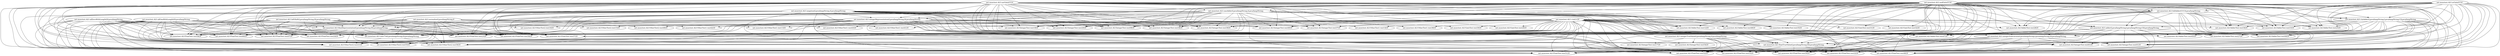 digraph ALU_method {
    "net.mooctest.ALU.normalize(Ljava/lang/String;)I" -> "net.mooctest.ALU.floatRepresentation(Ljava/lang/String;II)Ljava/lang/String;";
    "net.mooctest.ALU.normalize(Ljava/lang/String;)I" -> "net.mooctest.ALUOtherTest1.test13()V";
    "net.mooctest.ALU.normalize(Ljava/lang/String;)I" -> "net.mooctest.ALUOtherTest1.test43()V";
    "net.mooctest.ALU.normalize(Ljava/lang/String;)I" -> "net.mooctest.ALUOtherTest1.test41()V";
    "net.mooctest.ALU.normalize(Ljava/lang/String;)I" -> "net.mooctest.ALUOtherTest1.test42()V";
    "net.mooctest.ALU.normalize(Ljava/lang/String;)I" -> "net.mooctest.ALUFloatTest.test23()V";
    "net.mooctest.ALU.normalize(Ljava/lang/String;)I" -> "net.mooctest.ALU.ieee754(Ljava/lang/String;I)Ljava/lang/String;";
    "net.mooctest.ALU.normalize(Ljava/lang/String;)I" -> "net.mooctest.ALUOtherTest2.test21()V";
    "net.mooctest.ALU.normalize(Ljava/lang/String;)I" -> "net.mooctest.ALUOtherTest2.test56()V";
    "net.mooctest.ALU.normalize(Ljava/lang/String;)I" -> "net.mooctest.ALUOtherTest2.test55()V";
    "net.mooctest.ALU.normalize(Ljava/lang/String;)I" -> "net.mooctest.ALUFloatTest.test59()V";
    "net.mooctest.ALU.normalize(Ljava/lang/String;)I" -> "net.mooctest.ALUFloatTest.test58()V";
    "net.mooctest.ALU.normalize(Ljava/lang/String;)I" -> "net.mooctest.ALUFloatTest.test60()V";
    "net.mooctest.ALU.normalize(Ljava/lang/String;)I" -> "net.mooctest.ALUFloatTest.test07()V";
    "net.mooctest.ALU.normalize(Ljava/lang/String;)I" -> "net.mooctest.ALUFloatTest.test57()V";
    "net.mooctest.ALU.normalize(Ljava/lang/String;)I" -> "net.mooctest.ALUFloatTest.test24()V";
    "net.mooctest.ALU.adder(Ljava/lang/String;Ljava/lang/String;CI)Ljava/lang/String;" -> "net.mooctest.ALU.floatTrueValue(Ljava/lang/String;II)Ljava/lang/String;";
    "net.mooctest.ALU.adder(Ljava/lang/String;Ljava/lang/String;CI)Ljava/lang/String;" -> "net.mooctest.ALU.integerSubtraction(Ljava/lang/String;Ljava/lang/String;I)Ljava/lang/String;";
    "net.mooctest.ALU.adder(Ljava/lang/String;Ljava/lang/String;CI)Ljava/lang/String;" -> "net.mooctest.ALUAdderTest.test47()V";
    "net.mooctest.ALU.adder(Ljava/lang/String;Ljava/lang/String;CI)Ljava/lang/String;" -> "net.mooctest.ALUAdderTest.test45()V";
    "net.mooctest.ALU.adder(Ljava/lang/String;Ljava/lang/String;CI)Ljava/lang/String;" -> "net.mooctest.ALUAdderTest.test27()V";
    "net.mooctest.ALU.adder(Ljava/lang/String;Ljava/lang/String;CI)Ljava/lang/String;" -> "net.mooctest.ALUAdderTest.test44()V";
    "net.mooctest.ALU.adder(Ljava/lang/String;Ljava/lang/String;CI)Ljava/lang/String;" -> "net.mooctest.ALUFloatTest.test51()V";
    "net.mooctest.ALU.adder(Ljava/lang/String;Ljava/lang/String;CI)Ljava/lang/String;" -> "net.mooctest.ALUFloatTest.test52()V";
    "net.mooctest.ALU.adder(Ljava/lang/String;Ljava/lang/String;CI)Ljava/lang/String;" -> "net.mooctest.ALUFloatTest.test50()V";
    "net.mooctest.ALU.adder(Ljava/lang/String;Ljava/lang/String;CI)Ljava/lang/String;" -> "net.mooctest.ALUFloatTest.test53()V";
    "net.mooctest.ALU.adder(Ljava/lang/String;Ljava/lang/String;CI)Ljava/lang/String;" -> "net.mooctest.ALUFloatTest.test22()V";
    "net.mooctest.ALU.adder(Ljava/lang/String;Ljava/lang/String;CI)Ljava/lang/String;" -> "net.mooctest.ALUFloatTest.test46()V";
    "net.mooctest.ALU.adder(Ljava/lang/String;Ljava/lang/String;CI)Ljava/lang/String;" -> "net.mooctest.ALUIntegerTest.test61()V";
    "net.mooctest.ALU.adder(Ljava/lang/String;Ljava/lang/String;CI)Ljava/lang/String;" -> "net.mooctest.ALUIntegerTest.test01()V";
    "net.mooctest.ALU.fullAdder(CCC)Ljava/lang/String;" -> "net.mooctest.ALU.claAdder(Ljava/lang/String;Ljava/lang/String;C)Ljava/lang/String;";
    "net.mooctest.ALU.fullAdder(CCC)Ljava/lang/String;" -> "net.mooctest.ALUAdderTest.test28()V";
    "net.mooctest.ALU.fullAdder(CCC)Ljava/lang/String;" -> "net.mooctest.ALUAdderTest.test33()V";
    "net.mooctest.ALU.fullAdder(CCC)Ljava/lang/String;" -> "net.mooctest.ALUAdderTest.test25()V";
    "net.mooctest.ALU.fullAdder(CCC)Ljava/lang/String;" -> "net.mooctest.ALU.adder(Ljava/lang/String;Ljava/lang/String;CI)Ljava/lang/String;";
    "net.mooctest.ALU.fullAdder(CCC)Ljava/lang/String;" -> "net.mooctest.ALU.floatTrueValue(Ljava/lang/String;II)Ljava/lang/String;";
    "net.mooctest.ALU.fullAdder(CCC)Ljava/lang/String;" -> "net.mooctest.ALUFloatTest.test51()V";
    "net.mooctest.ALU.fullAdder(CCC)Ljava/lang/String;" -> "net.mooctest.ALUFloatTest.test52()V";
    "net.mooctest.ALU.fullAdder(CCC)Ljava/lang/String;" -> "net.mooctest.ALUFloatTest.test50()V";
    "net.mooctest.ALU.fullAdder(CCC)Ljava/lang/String;" -> "net.mooctest.ALUFloatTest.test53()V";
    "net.mooctest.ALU.fullAdder(CCC)Ljava/lang/String;" -> "net.mooctest.ALUFloatTest.test22()V";
    "net.mooctest.ALU.fullAdder(CCC)Ljava/lang/String;" -> "net.mooctest.ALUFloatTest.test46()V";
    "net.mooctest.ALU.fullAdder(CCC)Ljava/lang/String;" -> "net.mooctest.ALU.integerSubtraction(Ljava/lang/String;Ljava/lang/String;I)Ljava/lang/String;";
    "net.mooctest.ALU.fullAdder(CCC)Ljava/lang/String;" -> "net.mooctest.ALUIntegerTest.test61()V";
    "net.mooctest.ALU.fullAdder(CCC)Ljava/lang/String;" -> "net.mooctest.ALUIntegerTest.test01()V";
    "net.mooctest.ALU.fullAdder(CCC)Ljava/lang/String;" -> "net.mooctest.ALUAdderTest.test47()V";
    "net.mooctest.ALU.fullAdder(CCC)Ljava/lang/String;" -> "net.mooctest.ALUAdderTest.test45()V";
    "net.mooctest.ALU.fullAdder(CCC)Ljava/lang/String;" -> "net.mooctest.ALUAdderTest.test27()V";
    "net.mooctest.ALU.fullAdder(CCC)Ljava/lang/String;" -> "net.mooctest.ALUAdderTest.test44()V";
    "net.mooctest.ALU.fullAdder(CCC)Ljava/lang/String;" -> "net.mooctest.ALUAdderTest.test34()V";
    "net.mooctest.ALU.<init>()V" -> "net.mooctest.ALUOtherTest2.test21()V";
    "net.mooctest.ALU.<init>()V" -> "net.mooctest.ALUFloatTest.test23()V";
    "net.mooctest.ALU.<init>()V" -> "net.mooctest.ALUAdderTest.test33()V";
    "net.mooctest.ALU.<init>()V" -> "net.mooctest.ALUFloatTest.test51()V";
    "net.mooctest.ALU.<init>()V" -> "net.mooctest.ALUFloatTest.test52()V";
    "net.mooctest.ALU.<init>()V" -> "net.mooctest.ALUIntegerTest.test20()V";
    "net.mooctest.ALU.<init>()V" -> "net.mooctest.ALUGateTest.test30()V";
    "net.mooctest.ALU.<init>()V" -> "net.mooctest.ALUAdderTest.test25()V";
    "net.mooctest.ALU.<init>()V" -> "net.mooctest.ALUIntegerTest.test08()V";
    "net.mooctest.ALU.<init>()V" -> "net.mooctest.ALUIntegerTest.test38()V";
    "net.mooctest.ALU.<init>()V" -> "net.mooctest.ALUIntegerTest.test17()V";
    "net.mooctest.ALU.<init>()V" -> "net.mooctest.ALUIntegerTest.test61()V";
    "net.mooctest.ALU.<init>()V" -> "net.mooctest.ALUIntegerTest.test54()V";
    "net.mooctest.ALU.<init>()V" -> "net.mooctest.ALUOtherTest2.test56()V";
    "net.mooctest.ALU.<init>()V" -> "net.mooctest.ALUFloatTest.test59()V";
    "net.mooctest.ALU.<init>()V" -> "net.mooctest.ALUFloatTest.test50()V";
    "net.mooctest.ALU.<init>()V" -> "net.mooctest.ALUGateTest.test29()V";
    "net.mooctest.ALU.<init>()V" -> "net.mooctest.ALUAdderTest.test47()V";
    "net.mooctest.ALU.<init>()V" -> "net.mooctest.ALUFloatTest.test58()V";
    "net.mooctest.ALU.<init>()V" -> "net.mooctest.ALUAdderTest.test48()V";
    "net.mooctest.ALU.<init>()V" -> "net.mooctest.ALUIntegerTest.test39()V";
    "net.mooctest.ALU.<init>()V" -> "net.mooctest.ALUIntegerTest.test01()V";
    "net.mooctest.ALU.<init>()V" -> "net.mooctest.ALUIntegerTest.test40()V";
    "net.mooctest.ALU.<init>()V" -> "net.mooctest.ALUIntegerTest.test37()V";
    "net.mooctest.ALU.<init>()V" -> "net.mooctest.ALUOtherTest2.test49()V";
    "net.mooctest.ALU.<init>()V" -> "net.mooctest.ALUFloatTest.test60()V";
    "net.mooctest.ALU.<init>()V" -> "net.mooctest.ALUAdderTest.test35()V";
    "net.mooctest.ALU.<init>()V" -> "net.mooctest.ALUAdderTest.test28()V";
    "net.mooctest.ALU.<init>()V" -> "net.mooctest.ALUOtherTest2.test55()V";
    "net.mooctest.ALU.<init>()V" -> "net.mooctest.ALUFloatTest.test53()V";
    "net.mooctest.ALU.<init>()V" -> "net.mooctest.ALUAdderTest.test45()V";
    "net.mooctest.ALU.<init>()V" -> "net.mooctest.ALUFloatTest.test07()V";
    "net.mooctest.ALU.<init>()V" -> "net.mooctest.ALUOtherTest1.test14()V";
    "net.mooctest.ALU.<init>()V" -> "net.mooctest.ALUFloatTest.test57()V";
    "net.mooctest.ALU.<init>()V" -> "net.mooctest.ALUOtherTest1.test13()V";
    "net.mooctest.ALU.<init>()V" -> "net.mooctest.ALUFloatTest.test22()V";
    "net.mooctest.ALU.<init>()V" -> "net.mooctest.ALUAdderTest.test34()V";
    "net.mooctest.ALU.<init>()V" -> "net.mooctest.ALUAdderTest.test27()V";
    "net.mooctest.ALU.<init>()V" -> "net.mooctest.ALUOtherTest1.test36()V";
    "net.mooctest.ALU.<init>()V" -> "net.mooctest.ALUGateTest.test31()V";
    "net.mooctest.ALU.<init>()V" -> "net.mooctest.ALUOtherTest1.test43()V";
    "net.mooctest.ALU.<init>()V" -> "net.mooctest.ALUAdderTest.test12()V";
    "net.mooctest.ALU.<init>()V" -> "net.mooctest.ALUIntegerTest.test19()V";
    "net.mooctest.ALU.<init>()V" -> "net.mooctest.ALUFloatTest.test46()V";
    "net.mooctest.ALU.<init>()V" -> "net.mooctest.ALUOtherTest2.test16()V";
    "net.mooctest.ALU.<init>()V" -> "net.mooctest.ALUOtherTest2.test15()V";
    "net.mooctest.ALU.<init>()V" -> "net.mooctest.ALUAdderTest.test44()V";
    "net.mooctest.ALU.<init>()V" -> "net.mooctest.ALUOtherTest1.test41()V";
    "net.mooctest.ALU.<init>()V" -> "net.mooctest.ALUOtherTest1.test42()V";
    "net.mooctest.ALU.<init>()V" -> "net.mooctest.ALUFloatTest.test24()V";
    "net.mooctest.ALU.<init>()V" -> "net.mooctest.ALUGateTest.test32()V";
    "net.mooctest.ALU.floatTrueValue(Ljava/lang/String;II)Ljava/lang/String;" -> "net.mooctest.ALUFloatTest.test51()V";
    "net.mooctest.ALU.floatTrueValue(Ljava/lang/String;II)Ljava/lang/String;" -> "net.mooctest.ALUFloatTest.test52()V";
    "net.mooctest.ALU.floatTrueValue(Ljava/lang/String;II)Ljava/lang/String;" -> "net.mooctest.ALUFloatTest.test50()V";
    "net.mooctest.ALU.floatTrueValue(Ljava/lang/String;II)Ljava/lang/String;" -> "net.mooctest.ALUFloatTest.test53()V";
    "net.mooctest.ALU.floatTrueValue(Ljava/lang/String;II)Ljava/lang/String;" -> "net.mooctest.ALUFloatTest.test22()V";
    "net.mooctest.ALU.floatTrueValue(Ljava/lang/String;II)Ljava/lang/String;" -> "net.mooctest.ALUFloatTest.test46()V";
    "net.mooctest.ALU.ieee754(Ljava/lang/String;I)Ljava/lang/String;" -> "net.mooctest.ALUOtherTest2.test21()V";
    "net.mooctest.ALU.ieee754(Ljava/lang/String;I)Ljava/lang/String;" -> "net.mooctest.ALUOtherTest2.test56()V";
    "net.mooctest.ALU.ieee754(Ljava/lang/String;I)Ljava/lang/String;" -> "net.mooctest.ALUOtherTest2.test55()V";
    "net.mooctest.ALU.allOneWithLength(I)Ljava/lang/String;" -> "net.mooctest.ALU.floatTrueValue(Ljava/lang/String;II)Ljava/lang/String;";
    "net.mooctest.ALU.allOneWithLength(I)Ljava/lang/String;" -> "net.mooctest.ALU.floatRepresentation(Ljava/lang/String;II)Ljava/lang/String;";
    "net.mooctest.ALU.allOneWithLength(I)Ljava/lang/String;" -> "net.mooctest.ALUFloatTest.test51()V";
    "net.mooctest.ALU.allOneWithLength(I)Ljava/lang/String;" -> "net.mooctest.ALUFloatTest.test52()V";
    "net.mooctest.ALU.allOneWithLength(I)Ljava/lang/String;" -> "net.mooctest.ALUFloatTest.test50()V";
    "net.mooctest.ALU.allOneWithLength(I)Ljava/lang/String;" -> "net.mooctest.ALUFloatTest.test53()V";
    "net.mooctest.ALU.allOneWithLength(I)Ljava/lang/String;" -> "net.mooctest.ALUFloatTest.test22()V";
    "net.mooctest.ALU.allOneWithLength(I)Ljava/lang/String;" -> "net.mooctest.ALUFloatTest.test46()V";
    "net.mooctest.ALU.allOneWithLength(I)Ljava/lang/String;" -> "net.mooctest.ALUFloatTest.test23()V";
    "net.mooctest.ALU.allOneWithLength(I)Ljava/lang/String;" -> "net.mooctest.ALU.ieee754(Ljava/lang/String;I)Ljava/lang/String;";
    "net.mooctest.ALU.allOneWithLength(I)Ljava/lang/String;" -> "net.mooctest.ALUOtherTest2.test21()V";
    "net.mooctest.ALU.allOneWithLength(I)Ljava/lang/String;" -> "net.mooctest.ALUOtherTest2.test56()V";
    "net.mooctest.ALU.allOneWithLength(I)Ljava/lang/String;" -> "net.mooctest.ALUOtherTest2.test55()V";
    "net.mooctest.ALU.allOneWithLength(I)Ljava/lang/String;" -> "net.mooctest.ALUFloatTest.test59()V";
    "net.mooctest.ALU.allOneWithLength(I)Ljava/lang/String;" -> "net.mooctest.ALUFloatTest.test58()V";
    "net.mooctest.ALU.allOneWithLength(I)Ljava/lang/String;" -> "net.mooctest.ALUFloatTest.test60()V";
    "net.mooctest.ALU.allOneWithLength(I)Ljava/lang/String;" -> "net.mooctest.ALUFloatTest.test07()V";
    "net.mooctest.ALU.allOneWithLength(I)Ljava/lang/String;" -> "net.mooctest.ALUFloatTest.test57()V";
    "net.mooctest.ALU.allOneWithLength(I)Ljava/lang/String;" -> "net.mooctest.ALUFloatTest.test24()V";
    "net.mooctest.ALU.xorGate(CC)C" -> "net.mooctest.ALUGateTest.test30()V";
    "net.mooctest.ALU.xorGate(CC)C" -> "net.mooctest.ALU.oneAdder(Ljava/lang/String;)Ljava/lang/String;";
    "net.mooctest.ALU.xorGate(CC)C" -> "net.mooctest.ALUGateTest.test29()V";
    "net.mooctest.ALU.xorGate(CC)C" -> "net.mooctest.ALU.fullAdder(CCC)Ljava/lang/String;";
    "net.mooctest.ALU.xorGate(CC)C" -> "net.mooctest.ALUAdderTest.test48()V";
    "net.mooctest.ALU.xorGate(CC)C" -> "net.mooctest.ALUAdderTest.test35()V";
    "net.mooctest.ALU.xorGate(CC)C" -> "net.mooctest.ALU.integerRepresentation(Ljava/lang/String;I)Ljava/lang/String;";
    "net.mooctest.ALU.xorGate(CC)C" -> "net.mooctest.ALU.floatTrueValue(Ljava/lang/String;II)Ljava/lang/String;";
    "net.mooctest.ALU.xorGate(CC)C" -> "net.mooctest.ALUFloatTest.test51()V";
    "net.mooctest.ALU.xorGate(CC)C" -> "net.mooctest.ALUFloatTest.test52()V";
    "net.mooctest.ALU.xorGate(CC)C" -> "net.mooctest.ALUFloatTest.test50()V";
    "net.mooctest.ALU.xorGate(CC)C" -> "net.mooctest.ALUFloatTest.test53()V";
    "net.mooctest.ALU.xorGate(CC)C" -> "net.mooctest.ALUFloatTest.test22()V";
    "net.mooctest.ALU.xorGate(CC)C" -> "net.mooctest.ALUFloatTest.test46()V";
    "net.mooctest.ALU.xorGate(CC)C" -> "net.mooctest.ALUIntegerTest.test20()V";
    "net.mooctest.ALU.xorGate(CC)C" -> "net.mooctest.ALU.floatRepresentation(Ljava/lang/String;II)Ljava/lang/String;";
    "net.mooctest.ALU.xorGate(CC)C" -> "net.mooctest.ALUFloatTest.test23()V";
    "net.mooctest.ALU.xorGate(CC)C" -> "net.mooctest.ALU.ieee754(Ljava/lang/String;I)Ljava/lang/String;";
    "net.mooctest.ALU.xorGate(CC)C" -> "net.mooctest.ALUOtherTest2.test21()V";
    "net.mooctest.ALU.xorGate(CC)C" -> "net.mooctest.ALUOtherTest2.test56()V";
    "net.mooctest.ALU.xorGate(CC)C" -> "net.mooctest.ALUOtherTest2.test55()V";
    "net.mooctest.ALU.xorGate(CC)C" -> "net.mooctest.ALUFloatTest.test59()V";
    "net.mooctest.ALU.xorGate(CC)C" -> "net.mooctest.ALUFloatTest.test58()V";
    "net.mooctest.ALU.xorGate(CC)C" -> "net.mooctest.ALUFloatTest.test60()V";
    "net.mooctest.ALU.xorGate(CC)C" -> "net.mooctest.ALUFloatTest.test07()V";
    "net.mooctest.ALU.xorGate(CC)C" -> "net.mooctest.ALUFloatTest.test57()V";
    "net.mooctest.ALU.xorGate(CC)C" -> "net.mooctest.ALUFloatTest.test24()V";
    "net.mooctest.ALU.xorGate(CC)C" -> "net.mooctest.ALUIntegerTest.test08()V";
    "net.mooctest.ALU.xorGate(CC)C" -> "net.mooctest.ALUIntegerTest.test38()V";
    "net.mooctest.ALU.xorGate(CC)C" -> "net.mooctest.ALUIntegerTest.test39()V";
    "net.mooctest.ALU.xorGate(CC)C" -> "net.mooctest.ALUIntegerTest.test40()V";
    "net.mooctest.ALU.xorGate(CC)C" -> "net.mooctest.ALUIntegerTest.test37()V";
    "net.mooctest.ALU.xorGate(CC)C" -> "net.mooctest.ALUIntegerTest.test19()V";
    "net.mooctest.ALU.xorGate(CC)C" -> "net.mooctest.ALUAdderTest.test12()V";
    "net.mooctest.ALU.xorGate(CC)C" -> "net.mooctest.ALU.claAdder(Ljava/lang/String;Ljava/lang/String;C)Ljava/lang/String;";
    "net.mooctest.ALU.xorGate(CC)C" -> "net.mooctest.ALUAdderTest.test33()V";
    "net.mooctest.ALU.xorGate(CC)C" -> "net.mooctest.ALUAdderTest.test25()V";
    "net.mooctest.ALU.xorGate(CC)C" -> "net.mooctest.ALU.adder(Ljava/lang/String;Ljava/lang/String;CI)Ljava/lang/String;";
    "net.mooctest.ALU.xorGate(CC)C" -> "net.mooctest.ALU.integerSubtraction(Ljava/lang/String;Ljava/lang/String;I)Ljava/lang/String;";
    "net.mooctest.ALU.xorGate(CC)C" -> "net.mooctest.ALUIntegerTest.test61()V";
    "net.mooctest.ALU.xorGate(CC)C" -> "net.mooctest.ALUIntegerTest.test01()V";
    "net.mooctest.ALU.xorGate(CC)C" -> "net.mooctest.ALUAdderTest.test47()V";
    "net.mooctest.ALU.xorGate(CC)C" -> "net.mooctest.ALUAdderTest.test45()V";
    "net.mooctest.ALU.xorGate(CC)C" -> "net.mooctest.ALUAdderTest.test27()V";
    "net.mooctest.ALU.xorGate(CC)C" -> "net.mooctest.ALUAdderTest.test44()V";
    "net.mooctest.ALU.xorGate(CC)C" -> "net.mooctest.ALUAdderTest.test34()V";
    "net.mooctest.ALU.xorGate(CC)C" -> "net.mooctest.ALUAdderTest.test28()V";
    "net.mooctest.ALU.integerSubtraction(Ljava/lang/String;Ljava/lang/String;I)Ljava/lang/String;" -> "net.mooctest.ALU.floatTrueValue(Ljava/lang/String;II)Ljava/lang/String;";
    "net.mooctest.ALU.integerSubtraction(Ljava/lang/String;Ljava/lang/String;I)Ljava/lang/String;" -> "net.mooctest.ALUIntegerTest.test61()V";
    "net.mooctest.ALU.integerSubtraction(Ljava/lang/String;Ljava/lang/String;I)Ljava/lang/String;" -> "net.mooctest.ALUIntegerTest.test01()V";
    "net.mooctest.ALU.integerSubtraction(Ljava/lang/String;Ljava/lang/String;I)Ljava/lang/String;" -> "net.mooctest.ALUFloatTest.test51()V";
    "net.mooctest.ALU.integerSubtraction(Ljava/lang/String;Ljava/lang/String;I)Ljava/lang/String;" -> "net.mooctest.ALUFloatTest.test52()V";
    "net.mooctest.ALU.integerSubtraction(Ljava/lang/String;Ljava/lang/String;I)Ljava/lang/String;" -> "net.mooctest.ALUFloatTest.test50()V";
    "net.mooctest.ALU.integerSubtraction(Ljava/lang/String;Ljava/lang/String;I)Ljava/lang/String;" -> "net.mooctest.ALUFloatTest.test53()V";
    "net.mooctest.ALU.integerSubtraction(Ljava/lang/String;Ljava/lang/String;I)Ljava/lang/String;" -> "net.mooctest.ALUFloatTest.test22()V";
    "net.mooctest.ALU.integerSubtraction(Ljava/lang/String;Ljava/lang/String;I)Ljava/lang/String;" -> "net.mooctest.ALUFloatTest.test46()V";
    "net.mooctest.ALU.floatRepresentation(Ljava/lang/String;II)Ljava/lang/String;" -> "net.mooctest.ALUFloatTest.test23()V";
    "net.mooctest.ALU.floatRepresentation(Ljava/lang/String;II)Ljava/lang/String;" -> "net.mooctest.ALU.ieee754(Ljava/lang/String;I)Ljava/lang/String;";
    "net.mooctest.ALU.floatRepresentation(Ljava/lang/String;II)Ljava/lang/String;" -> "net.mooctest.ALUFloatTest.test59()V";
    "net.mooctest.ALU.floatRepresentation(Ljava/lang/String;II)Ljava/lang/String;" -> "net.mooctest.ALUFloatTest.test58()V";
    "net.mooctest.ALU.floatRepresentation(Ljava/lang/String;II)Ljava/lang/String;" -> "net.mooctest.ALUFloatTest.test60()V";
    "net.mooctest.ALU.floatRepresentation(Ljava/lang/String;II)Ljava/lang/String;" -> "net.mooctest.ALUFloatTest.test07()V";
    "net.mooctest.ALU.floatRepresentation(Ljava/lang/String;II)Ljava/lang/String;" -> "net.mooctest.ALUFloatTest.test57()V";
    "net.mooctest.ALU.floatRepresentation(Ljava/lang/String;II)Ljava/lang/String;" -> "net.mooctest.ALUFloatTest.test24()V";
    "net.mooctest.ALU.floatRepresentation(Ljava/lang/String;II)Ljava/lang/String;" -> "net.mooctest.ALUOtherTest2.test21()V";
    "net.mooctest.ALU.floatRepresentation(Ljava/lang/String;II)Ljava/lang/String;" -> "net.mooctest.ALUOtherTest2.test56()V";
    "net.mooctest.ALU.floatRepresentation(Ljava/lang/String;II)Ljava/lang/String;" -> "net.mooctest.ALUOtherTest2.test55()V";
    "net.mooctest.ALU.orGate(CC)C" -> "net.mooctest.ALU.claAdder(Ljava/lang/String;Ljava/lang/String;C)Ljava/lang/String;";
    "net.mooctest.ALU.orGate(CC)C" -> "net.mooctest.ALU.fullAdder(CCC)Ljava/lang/String;";
    "net.mooctest.ALU.orGate(CC)C" -> "net.mooctest.ALUAdderTest.test33()V";
    "net.mooctest.ALU.orGate(CC)C" -> "net.mooctest.ALUAdderTest.test25()V";
    "net.mooctest.ALU.orGate(CC)C" -> "net.mooctest.ALU.adder(Ljava/lang/String;Ljava/lang/String;CI)Ljava/lang/String;";
    "net.mooctest.ALU.orGate(CC)C" -> "net.mooctest.ALU.floatTrueValue(Ljava/lang/String;II)Ljava/lang/String;";
    "net.mooctest.ALU.orGate(CC)C" -> "net.mooctest.ALUFloatTest.test51()V";
    "net.mooctest.ALU.orGate(CC)C" -> "net.mooctest.ALUFloatTest.test52()V";
    "net.mooctest.ALU.orGate(CC)C" -> "net.mooctest.ALUFloatTest.test50()V";
    "net.mooctest.ALU.orGate(CC)C" -> "net.mooctest.ALUFloatTest.test53()V";
    "net.mooctest.ALU.orGate(CC)C" -> "net.mooctest.ALUFloatTest.test22()V";
    "net.mooctest.ALU.orGate(CC)C" -> "net.mooctest.ALUFloatTest.test46()V";
    "net.mooctest.ALU.orGate(CC)C" -> "net.mooctest.ALU.integerSubtraction(Ljava/lang/String;Ljava/lang/String;I)Ljava/lang/String;";
    "net.mooctest.ALU.orGate(CC)C" -> "net.mooctest.ALUIntegerTest.test61()V";
    "net.mooctest.ALU.orGate(CC)C" -> "net.mooctest.ALUIntegerTest.test01()V";
    "net.mooctest.ALU.orGate(CC)C" -> "net.mooctest.ALUAdderTest.test47()V";
    "net.mooctest.ALU.orGate(CC)C" -> "net.mooctest.ALUAdderTest.test45()V";
    "net.mooctest.ALU.orGate(CC)C" -> "net.mooctest.ALUAdderTest.test27()V";
    "net.mooctest.ALU.orGate(CC)C" -> "net.mooctest.ALUAdderTest.test44()V";
    "net.mooctest.ALU.orGate(CC)C" -> "net.mooctest.ALUAdderTest.test34()V";
    "net.mooctest.ALU.orGate(CC)C" -> "net.mooctest.ALUAdderTest.test28()V";
    "net.mooctest.ALU.integerTrueValue(Ljava/lang/String;)Ljava/lang/String;" -> "net.mooctest.ALU.floatTrueValue(Ljava/lang/String;II)Ljava/lang/String;";
    "net.mooctest.ALU.integerTrueValue(Ljava/lang/String;)Ljava/lang/String;" -> "net.mooctest.ALUIntegerTest.test17()V";
    "net.mooctest.ALU.integerTrueValue(Ljava/lang/String;)Ljava/lang/String;" -> "net.mooctest.ALUIntegerTest.test54()V";
    "net.mooctest.ALU.integerTrueValue(Ljava/lang/String;)Ljava/lang/String;" -> "net.mooctest.ALUFloatTest.test51()V";
    "net.mooctest.ALU.integerTrueValue(Ljava/lang/String;)Ljava/lang/String;" -> "net.mooctest.ALUFloatTest.test52()V";
    "net.mooctest.ALU.integerTrueValue(Ljava/lang/String;)Ljava/lang/String;" -> "net.mooctest.ALUFloatTest.test50()V";
    "net.mooctest.ALU.integerTrueValue(Ljava/lang/String;)Ljava/lang/String;" -> "net.mooctest.ALUFloatTest.test53()V";
    "net.mooctest.ALU.integerTrueValue(Ljava/lang/String;)Ljava/lang/String;" -> "net.mooctest.ALUFloatTest.test22()V";
    "net.mooctest.ALU.integerTrueValue(Ljava/lang/String;)Ljava/lang/String;" -> "net.mooctest.ALUFloatTest.test46()V";
    "net.mooctest.ALU.negation(Ljava/lang/String;)Ljava/lang/String;" -> "net.mooctest.ALU.floatTrueValue(Ljava/lang/String;II)Ljava/lang/String;";
    "net.mooctest.ALU.negation(Ljava/lang/String;)Ljava/lang/String;" -> "net.mooctest.ALU.integerSubtraction(Ljava/lang/String;Ljava/lang/String;I)Ljava/lang/String;";
    "net.mooctest.ALU.negation(Ljava/lang/String;)Ljava/lang/String;" -> "net.mooctest.ALU.integerRepresentation(Ljava/lang/String;I)Ljava/lang/String;";
    "net.mooctest.ALU.negation(Ljava/lang/String;)Ljava/lang/String;" -> "net.mooctest.ALUOtherTest1.test14()V";
    "net.mooctest.ALU.negation(Ljava/lang/String;)Ljava/lang/String;" -> "net.mooctest.ALUOtherTest1.test36()V";
    "net.mooctest.ALU.negation(Ljava/lang/String;)Ljava/lang/String;" -> "net.mooctest.ALUFloatTest.test51()V";
    "net.mooctest.ALU.negation(Ljava/lang/String;)Ljava/lang/String;" -> "net.mooctest.ALUFloatTest.test52()V";
    "net.mooctest.ALU.negation(Ljava/lang/String;)Ljava/lang/String;" -> "net.mooctest.ALUFloatTest.test50()V";
    "net.mooctest.ALU.negation(Ljava/lang/String;)Ljava/lang/String;" -> "net.mooctest.ALUFloatTest.test53()V";
    "net.mooctest.ALU.negation(Ljava/lang/String;)Ljava/lang/String;" -> "net.mooctest.ALUFloatTest.test22()V";
    "net.mooctest.ALU.negation(Ljava/lang/String;)Ljava/lang/String;" -> "net.mooctest.ALUFloatTest.test46()V";
    "net.mooctest.ALU.negation(Ljava/lang/String;)Ljava/lang/String;" -> "net.mooctest.ALUIntegerTest.test61()V";
    "net.mooctest.ALU.negation(Ljava/lang/String;)Ljava/lang/String;" -> "net.mooctest.ALUIntegerTest.test01()V";
    "net.mooctest.ALU.negation(Ljava/lang/String;)Ljava/lang/String;" -> "net.mooctest.ALUIntegerTest.test20()V";
    "net.mooctest.ALU.negation(Ljava/lang/String;)Ljava/lang/String;" -> "net.mooctest.ALU.floatRepresentation(Ljava/lang/String;II)Ljava/lang/String;";
    "net.mooctest.ALU.negation(Ljava/lang/String;)Ljava/lang/String;" -> "net.mooctest.ALUFloatTest.test23()V";
    "net.mooctest.ALU.negation(Ljava/lang/String;)Ljava/lang/String;" -> "net.mooctest.ALU.ieee754(Ljava/lang/String;I)Ljava/lang/String;";
    "net.mooctest.ALU.negation(Ljava/lang/String;)Ljava/lang/String;" -> "net.mooctest.ALUOtherTest2.test21()V";
    "net.mooctest.ALU.negation(Ljava/lang/String;)Ljava/lang/String;" -> "net.mooctest.ALUOtherTest2.test56()V";
    "net.mooctest.ALU.negation(Ljava/lang/String;)Ljava/lang/String;" -> "net.mooctest.ALUOtherTest2.test55()V";
    "net.mooctest.ALU.negation(Ljava/lang/String;)Ljava/lang/String;" -> "net.mooctest.ALUFloatTest.test59()V";
    "net.mooctest.ALU.negation(Ljava/lang/String;)Ljava/lang/String;" -> "net.mooctest.ALUFloatTest.test58()V";
    "net.mooctest.ALU.negation(Ljava/lang/String;)Ljava/lang/String;" -> "net.mooctest.ALUFloatTest.test60()V";
    "net.mooctest.ALU.negation(Ljava/lang/String;)Ljava/lang/String;" -> "net.mooctest.ALUFloatTest.test07()V";
    "net.mooctest.ALU.negation(Ljava/lang/String;)Ljava/lang/String;" -> "net.mooctest.ALUFloatTest.test57()V";
    "net.mooctest.ALU.negation(Ljava/lang/String;)Ljava/lang/String;" -> "net.mooctest.ALUFloatTest.test24()V";
    "net.mooctest.ALU.negation(Ljava/lang/String;)Ljava/lang/String;" -> "net.mooctest.ALUIntegerTest.test08()V";
    "net.mooctest.ALU.negation(Ljava/lang/String;)Ljava/lang/String;" -> "net.mooctest.ALUIntegerTest.test38()V";
    "net.mooctest.ALU.negation(Ljava/lang/String;)Ljava/lang/String;" -> "net.mooctest.ALUIntegerTest.test39()V";
    "net.mooctest.ALU.negation(Ljava/lang/String;)Ljava/lang/String;" -> "net.mooctest.ALUIntegerTest.test40()V";
    "net.mooctest.ALU.negation(Ljava/lang/String;)Ljava/lang/String;" -> "net.mooctest.ALUIntegerTest.test37()V";
    "net.mooctest.ALU.negation(Ljava/lang/String;)Ljava/lang/String;" -> "net.mooctest.ALUIntegerTest.test19()V";
    "net.mooctest.ALU.integerRepresentation(Ljava/lang/String;I)Ljava/lang/String;" -> "net.mooctest.ALU.floatTrueValue(Ljava/lang/String;II)Ljava/lang/String;";
    "net.mooctest.ALU.integerRepresentation(Ljava/lang/String;I)Ljava/lang/String;" -> "net.mooctest.ALUIntegerTest.test20()V";
    "net.mooctest.ALU.integerRepresentation(Ljava/lang/String;I)Ljava/lang/String;" -> "net.mooctest.ALU.floatRepresentation(Ljava/lang/String;II)Ljava/lang/String;";
    "net.mooctest.ALU.integerRepresentation(Ljava/lang/String;I)Ljava/lang/String;" -> "net.mooctest.ALUIntegerTest.test08()V";
    "net.mooctest.ALU.integerRepresentation(Ljava/lang/String;I)Ljava/lang/String;" -> "net.mooctest.ALUIntegerTest.test38()V";
    "net.mooctest.ALU.integerRepresentation(Ljava/lang/String;I)Ljava/lang/String;" -> "net.mooctest.ALUIntegerTest.test39()V";
    "net.mooctest.ALU.integerRepresentation(Ljava/lang/String;I)Ljava/lang/String;" -> "net.mooctest.ALUIntegerTest.test40()V";
    "net.mooctest.ALU.integerRepresentation(Ljava/lang/String;I)Ljava/lang/String;" -> "net.mooctest.ALUIntegerTest.test37()V";
    "net.mooctest.ALU.integerRepresentation(Ljava/lang/String;I)Ljava/lang/String;" -> "net.mooctest.ALUIntegerTest.test19()V";
    "net.mooctest.ALU.integerRepresentation(Ljava/lang/String;I)Ljava/lang/String;" -> "net.mooctest.ALUFloatTest.test51()V";
    "net.mooctest.ALU.integerRepresentation(Ljava/lang/String;I)Ljava/lang/String;" -> "net.mooctest.ALUFloatTest.test52()V";
    "net.mooctest.ALU.integerRepresentation(Ljava/lang/String;I)Ljava/lang/String;" -> "net.mooctest.ALUFloatTest.test50()V";
    "net.mooctest.ALU.integerRepresentation(Ljava/lang/String;I)Ljava/lang/String;" -> "net.mooctest.ALUFloatTest.test53()V";
    "net.mooctest.ALU.integerRepresentation(Ljava/lang/String;I)Ljava/lang/String;" -> "net.mooctest.ALUFloatTest.test22()V";
    "net.mooctest.ALU.integerRepresentation(Ljava/lang/String;I)Ljava/lang/String;" -> "net.mooctest.ALUFloatTest.test46()V";
    "net.mooctest.ALU.integerRepresentation(Ljava/lang/String;I)Ljava/lang/String;" -> "net.mooctest.ALUFloatTest.test23()V";
    "net.mooctest.ALU.integerRepresentation(Ljava/lang/String;I)Ljava/lang/String;" -> "net.mooctest.ALU.ieee754(Ljava/lang/String;I)Ljava/lang/String;";
    "net.mooctest.ALU.integerRepresentation(Ljava/lang/String;I)Ljava/lang/String;" -> "net.mooctest.ALUOtherTest2.test21()V";
    "net.mooctest.ALU.integerRepresentation(Ljava/lang/String;I)Ljava/lang/String;" -> "net.mooctest.ALUOtherTest2.test56()V";
    "net.mooctest.ALU.integerRepresentation(Ljava/lang/String;I)Ljava/lang/String;" -> "net.mooctest.ALUOtherTest2.test55()V";
    "net.mooctest.ALU.integerRepresentation(Ljava/lang/String;I)Ljava/lang/String;" -> "net.mooctest.ALUFloatTest.test59()V";
    "net.mooctest.ALU.integerRepresentation(Ljava/lang/String;I)Ljava/lang/String;" -> "net.mooctest.ALUFloatTest.test58()V";
    "net.mooctest.ALU.integerRepresentation(Ljava/lang/String;I)Ljava/lang/String;" -> "net.mooctest.ALUFloatTest.test60()V";
    "net.mooctest.ALU.integerRepresentation(Ljava/lang/String;I)Ljava/lang/String;" -> "net.mooctest.ALUFloatTest.test07()V";
    "net.mooctest.ALU.integerRepresentation(Ljava/lang/String;I)Ljava/lang/String;" -> "net.mooctest.ALUFloatTest.test57()V";
    "net.mooctest.ALU.integerRepresentation(Ljava/lang/String;I)Ljava/lang/String;" -> "net.mooctest.ALUFloatTest.test24()V";
    "net.mooctest.ALU.claAdder(Ljava/lang/String;Ljava/lang/String;C)Ljava/lang/String;" -> "net.mooctest.ALUAdderTest.test33()V";
    "net.mooctest.ALU.claAdder(Ljava/lang/String;Ljava/lang/String;C)Ljava/lang/String;" -> "net.mooctest.ALUAdderTest.test25()V";
    "net.mooctest.ALU.claAdder(Ljava/lang/String;Ljava/lang/String;C)Ljava/lang/String;" -> "net.mooctest.ALU.adder(Ljava/lang/String;Ljava/lang/String;CI)Ljava/lang/String;";
    "net.mooctest.ALU.claAdder(Ljava/lang/String;Ljava/lang/String;C)Ljava/lang/String;" -> "net.mooctest.ALUAdderTest.test34()V";
    "net.mooctest.ALU.claAdder(Ljava/lang/String;Ljava/lang/String;C)Ljava/lang/String;" -> "net.mooctest.ALU.floatTrueValue(Ljava/lang/String;II)Ljava/lang/String;";
    "net.mooctest.ALU.claAdder(Ljava/lang/String;Ljava/lang/String;C)Ljava/lang/String;" -> "net.mooctest.ALUFloatTest.test51()V";
    "net.mooctest.ALU.claAdder(Ljava/lang/String;Ljava/lang/String;C)Ljava/lang/String;" -> "net.mooctest.ALUFloatTest.test52()V";
    "net.mooctest.ALU.claAdder(Ljava/lang/String;Ljava/lang/String;C)Ljava/lang/String;" -> "net.mooctest.ALUFloatTest.test50()V";
    "net.mooctest.ALU.claAdder(Ljava/lang/String;Ljava/lang/String;C)Ljava/lang/String;" -> "net.mooctest.ALUFloatTest.test53()V";
    "net.mooctest.ALU.claAdder(Ljava/lang/String;Ljava/lang/String;C)Ljava/lang/String;" -> "net.mooctest.ALUFloatTest.test22()V";
    "net.mooctest.ALU.claAdder(Ljava/lang/String;Ljava/lang/String;C)Ljava/lang/String;" -> "net.mooctest.ALUFloatTest.test46()V";
    "net.mooctest.ALU.claAdder(Ljava/lang/String;Ljava/lang/String;C)Ljava/lang/String;" -> "net.mooctest.ALU.integerSubtraction(Ljava/lang/String;Ljava/lang/String;I)Ljava/lang/String;";
    "net.mooctest.ALU.claAdder(Ljava/lang/String;Ljava/lang/String;C)Ljava/lang/String;" -> "net.mooctest.ALUIntegerTest.test61()V";
    "net.mooctest.ALU.claAdder(Ljava/lang/String;Ljava/lang/String;C)Ljava/lang/String;" -> "net.mooctest.ALUIntegerTest.test01()V";
    "net.mooctest.ALU.claAdder(Ljava/lang/String;Ljava/lang/String;C)Ljava/lang/String;" -> "net.mooctest.ALUAdderTest.test47()V";
    "net.mooctest.ALU.claAdder(Ljava/lang/String;Ljava/lang/String;C)Ljava/lang/String;" -> "net.mooctest.ALUAdderTest.test45()V";
    "net.mooctest.ALU.claAdder(Ljava/lang/String;Ljava/lang/String;C)Ljava/lang/String;" -> "net.mooctest.ALUAdderTest.test27()V";
    "net.mooctest.ALU.claAdder(Ljava/lang/String;Ljava/lang/String;C)Ljava/lang/String;" -> "net.mooctest.ALUAdderTest.test44()V";
    "net.mooctest.ALU.leftShift(Ljava/lang/String;I)Ljava/lang/String;" -> "net.mooctest.ALU.floatRepresentation(Ljava/lang/String;II)Ljava/lang/String;";
    "net.mooctest.ALU.leftShift(Ljava/lang/String;I)Ljava/lang/String;" -> "net.mooctest.ALUOtherTest2.test49()V";
    "net.mooctest.ALU.leftShift(Ljava/lang/String;I)Ljava/lang/String;" -> "net.mooctest.ALUOtherTest2.test16()V";
    "net.mooctest.ALU.leftShift(Ljava/lang/String;I)Ljava/lang/String;" -> "net.mooctest.ALUOtherTest2.test15()V";
    "net.mooctest.ALU.leftShift(Ljava/lang/String;I)Ljava/lang/String;" -> "net.mooctest.ALUFloatTest.test23()V";
    "net.mooctest.ALU.leftShift(Ljava/lang/String;I)Ljava/lang/String;" -> "net.mooctest.ALU.ieee754(Ljava/lang/String;I)Ljava/lang/String;";
    "net.mooctest.ALU.leftShift(Ljava/lang/String;I)Ljava/lang/String;" -> "net.mooctest.ALUOtherTest2.test21()V";
    "net.mooctest.ALU.leftShift(Ljava/lang/String;I)Ljava/lang/String;" -> "net.mooctest.ALUOtherTest2.test56()V";
    "net.mooctest.ALU.leftShift(Ljava/lang/String;I)Ljava/lang/String;" -> "net.mooctest.ALUOtherTest2.test55()V";
    "net.mooctest.ALU.leftShift(Ljava/lang/String;I)Ljava/lang/String;" -> "net.mooctest.ALUFloatTest.test59()V";
    "net.mooctest.ALU.leftShift(Ljava/lang/String;I)Ljava/lang/String;" -> "net.mooctest.ALUFloatTest.test58()V";
    "net.mooctest.ALU.leftShift(Ljava/lang/String;I)Ljava/lang/String;" -> "net.mooctest.ALUFloatTest.test60()V";
    "net.mooctest.ALU.leftShift(Ljava/lang/String;I)Ljava/lang/String;" -> "net.mooctest.ALUFloatTest.test07()V";
    "net.mooctest.ALU.leftShift(Ljava/lang/String;I)Ljava/lang/String;" -> "net.mooctest.ALUFloatTest.test57()V";
    "net.mooctest.ALU.leftShift(Ljava/lang/String;I)Ljava/lang/String;" -> "net.mooctest.ALUFloatTest.test24()V";
    "net.mooctest.ALU.andGate(CC)C" -> "net.mooctest.ALU.oneAdder(Ljava/lang/String;)Ljava/lang/String;";
    "net.mooctest.ALU.andGate(CC)C" -> "net.mooctest.ALU.claAdder(Ljava/lang/String;Ljava/lang/String;C)Ljava/lang/String;";
    "net.mooctest.ALU.andGate(CC)C" -> "net.mooctest.ALUGateTest.test31()V";
    "net.mooctest.ALU.andGate(CC)C" -> "net.mooctest.ALU.fullAdder(CCC)Ljava/lang/String;";
    "net.mooctest.ALU.andGate(CC)C" -> "net.mooctest.ALUGateTest.test32()V";
    "net.mooctest.ALU.andGate(CC)C" -> "net.mooctest.ALUAdderTest.test48()V";
    "net.mooctest.ALU.andGate(CC)C" -> "net.mooctest.ALUAdderTest.test35()V";
    "net.mooctest.ALU.andGate(CC)C" -> "net.mooctest.ALU.integerRepresentation(Ljava/lang/String;I)Ljava/lang/String;";
    "net.mooctest.ALU.andGate(CC)C" -> "net.mooctest.ALU.floatTrueValue(Ljava/lang/String;II)Ljava/lang/String;";
    "net.mooctest.ALU.andGate(CC)C" -> "net.mooctest.ALUFloatTest.test51()V";
    "net.mooctest.ALU.andGate(CC)C" -> "net.mooctest.ALUFloatTest.test52()V";
    "net.mooctest.ALU.andGate(CC)C" -> "net.mooctest.ALUFloatTest.test50()V";
    "net.mooctest.ALU.andGate(CC)C" -> "net.mooctest.ALUFloatTest.test53()V";
    "net.mooctest.ALU.andGate(CC)C" -> "net.mooctest.ALUFloatTest.test22()V";
    "net.mooctest.ALU.andGate(CC)C" -> "net.mooctest.ALUFloatTest.test46()V";
    "net.mooctest.ALU.andGate(CC)C" -> "net.mooctest.ALUIntegerTest.test20()V";
    "net.mooctest.ALU.andGate(CC)C" -> "net.mooctest.ALU.floatRepresentation(Ljava/lang/String;II)Ljava/lang/String;";
    "net.mooctest.ALU.andGate(CC)C" -> "net.mooctest.ALUFloatTest.test23()V";
    "net.mooctest.ALU.andGate(CC)C" -> "net.mooctest.ALU.ieee754(Ljava/lang/String;I)Ljava/lang/String;";
    "net.mooctest.ALU.andGate(CC)C" -> "net.mooctest.ALUOtherTest2.test21()V";
    "net.mooctest.ALU.andGate(CC)C" -> "net.mooctest.ALUOtherTest2.test56()V";
    "net.mooctest.ALU.andGate(CC)C" -> "net.mooctest.ALUOtherTest2.test55()V";
    "net.mooctest.ALU.andGate(CC)C" -> "net.mooctest.ALUFloatTest.test59()V";
    "net.mooctest.ALU.andGate(CC)C" -> "net.mooctest.ALUFloatTest.test58()V";
    "net.mooctest.ALU.andGate(CC)C" -> "net.mooctest.ALUFloatTest.test60()V";
    "net.mooctest.ALU.andGate(CC)C" -> "net.mooctest.ALUFloatTest.test07()V";
    "net.mooctest.ALU.andGate(CC)C" -> "net.mooctest.ALUFloatTest.test57()V";
    "net.mooctest.ALU.andGate(CC)C" -> "net.mooctest.ALUFloatTest.test24()V";
    "net.mooctest.ALU.andGate(CC)C" -> "net.mooctest.ALUIntegerTest.test08()V";
    "net.mooctest.ALU.andGate(CC)C" -> "net.mooctest.ALUIntegerTest.test38()V";
    "net.mooctest.ALU.andGate(CC)C" -> "net.mooctest.ALUIntegerTest.test39()V";
    "net.mooctest.ALU.andGate(CC)C" -> "net.mooctest.ALUIntegerTest.test40()V";
    "net.mooctest.ALU.andGate(CC)C" -> "net.mooctest.ALUIntegerTest.test37()V";
    "net.mooctest.ALU.andGate(CC)C" -> "net.mooctest.ALUIntegerTest.test19()V";
    "net.mooctest.ALU.andGate(CC)C" -> "net.mooctest.ALUAdderTest.test12()V";
    "net.mooctest.ALU.andGate(CC)C" -> "net.mooctest.ALUAdderTest.test33()V";
    "net.mooctest.ALU.andGate(CC)C" -> "net.mooctest.ALUAdderTest.test25()V";
    "net.mooctest.ALU.andGate(CC)C" -> "net.mooctest.ALU.adder(Ljava/lang/String;Ljava/lang/String;CI)Ljava/lang/String;";
    "net.mooctest.ALU.andGate(CC)C" -> "net.mooctest.ALU.integerSubtraction(Ljava/lang/String;Ljava/lang/String;I)Ljava/lang/String;";
    "net.mooctest.ALU.andGate(CC)C" -> "net.mooctest.ALUIntegerTest.test61()V";
    "net.mooctest.ALU.andGate(CC)C" -> "net.mooctest.ALUIntegerTest.test01()V";
    "net.mooctest.ALU.andGate(CC)C" -> "net.mooctest.ALUAdderTest.test47()V";
    "net.mooctest.ALU.andGate(CC)C" -> "net.mooctest.ALUAdderTest.test45()V";
    "net.mooctest.ALU.andGate(CC)C" -> "net.mooctest.ALUAdderTest.test27()V";
    "net.mooctest.ALU.andGate(CC)C" -> "net.mooctest.ALUAdderTest.test44()V";
    "net.mooctest.ALU.andGate(CC)C" -> "net.mooctest.ALUAdderTest.test34()V";
    "net.mooctest.ALU.andGate(CC)C" -> "net.mooctest.ALUAdderTest.test28()V";
    "net.mooctest.ALU.allZeroWithLength(I)Ljava/lang/String;" -> "net.mooctest.ALU.floatTrueValue(Ljava/lang/String;II)Ljava/lang/String;";
    "net.mooctest.ALU.allZeroWithLength(I)Ljava/lang/String;" -> "net.mooctest.ALU.floatRepresentation(Ljava/lang/String;II)Ljava/lang/String;";
    "net.mooctest.ALU.allZeroWithLength(I)Ljava/lang/String;" -> "net.mooctest.ALUFloatTest.test51()V";
    "net.mooctest.ALU.allZeroWithLength(I)Ljava/lang/String;" -> "net.mooctest.ALUFloatTest.test52()V";
    "net.mooctest.ALU.allZeroWithLength(I)Ljava/lang/String;" -> "net.mooctest.ALUFloatTest.test50()V";
    "net.mooctest.ALU.allZeroWithLength(I)Ljava/lang/String;" -> "net.mooctest.ALUFloatTest.test53()V";
    "net.mooctest.ALU.allZeroWithLength(I)Ljava/lang/String;" -> "net.mooctest.ALUFloatTest.test22()V";
    "net.mooctest.ALU.allZeroWithLength(I)Ljava/lang/String;" -> "net.mooctest.ALUFloatTest.test46()V";
    "net.mooctest.ALU.allZeroWithLength(I)Ljava/lang/String;" -> "net.mooctest.ALUFloatTest.test23()V";
    "net.mooctest.ALU.allZeroWithLength(I)Ljava/lang/String;" -> "net.mooctest.ALU.ieee754(Ljava/lang/String;I)Ljava/lang/String;";
    "net.mooctest.ALU.allZeroWithLength(I)Ljava/lang/String;" -> "net.mooctest.ALUOtherTest2.test21()V";
    "net.mooctest.ALU.allZeroWithLength(I)Ljava/lang/String;" -> "net.mooctest.ALUOtherTest2.test56()V";
    "net.mooctest.ALU.allZeroWithLength(I)Ljava/lang/String;" -> "net.mooctest.ALUOtherTest2.test55()V";
    "net.mooctest.ALU.allZeroWithLength(I)Ljava/lang/String;" -> "net.mooctest.ALUFloatTest.test59()V";
    "net.mooctest.ALU.allZeroWithLength(I)Ljava/lang/String;" -> "net.mooctest.ALUFloatTest.test58()V";
    "net.mooctest.ALU.allZeroWithLength(I)Ljava/lang/String;" -> "net.mooctest.ALUFloatTest.test60()V";
    "net.mooctest.ALU.allZeroWithLength(I)Ljava/lang/String;" -> "net.mooctest.ALUFloatTest.test07()V";
    "net.mooctest.ALU.allZeroWithLength(I)Ljava/lang/String;" -> "net.mooctest.ALUFloatTest.test57()V";
    "net.mooctest.ALU.allZeroWithLength(I)Ljava/lang/String;" -> "net.mooctest.ALUFloatTest.test24()V";
    "net.mooctest.ALU.oneAdder(Ljava/lang/String;)Ljava/lang/String;" -> "net.mooctest.ALUAdderTest.test48()V";
    "net.mooctest.ALU.oneAdder(Ljava/lang/String;)Ljava/lang/String;" -> "net.mooctest.ALUAdderTest.test35()V";
    "net.mooctest.ALU.oneAdder(Ljava/lang/String;)Ljava/lang/String;" -> "net.mooctest.ALU.integerRepresentation(Ljava/lang/String;I)Ljava/lang/String;";
    "net.mooctest.ALU.oneAdder(Ljava/lang/String;)Ljava/lang/String;" -> "net.mooctest.ALUAdderTest.test12()V";
    "net.mooctest.ALU.oneAdder(Ljava/lang/String;)Ljava/lang/String;" -> "net.mooctest.ALU.floatTrueValue(Ljava/lang/String;II)Ljava/lang/String;";
    "net.mooctest.ALU.oneAdder(Ljava/lang/String;)Ljava/lang/String;" -> "net.mooctest.ALUFloatTest.test51()V";
    "net.mooctest.ALU.oneAdder(Ljava/lang/String;)Ljava/lang/String;" -> "net.mooctest.ALUFloatTest.test52()V";
    "net.mooctest.ALU.oneAdder(Ljava/lang/String;)Ljava/lang/String;" -> "net.mooctest.ALUFloatTest.test50()V";
    "net.mooctest.ALU.oneAdder(Ljava/lang/String;)Ljava/lang/String;" -> "net.mooctest.ALUFloatTest.test53()V";
    "net.mooctest.ALU.oneAdder(Ljava/lang/String;)Ljava/lang/String;" -> "net.mooctest.ALUFloatTest.test22()V";
    "net.mooctest.ALU.oneAdder(Ljava/lang/String;)Ljava/lang/String;" -> "net.mooctest.ALUFloatTest.test46()V";
    "net.mooctest.ALU.oneAdder(Ljava/lang/String;)Ljava/lang/String;" -> "net.mooctest.ALUIntegerTest.test20()V";
    "net.mooctest.ALU.oneAdder(Ljava/lang/String;)Ljava/lang/String;" -> "net.mooctest.ALU.floatRepresentation(Ljava/lang/String;II)Ljava/lang/String;";
    "net.mooctest.ALU.oneAdder(Ljava/lang/String;)Ljava/lang/String;" -> "net.mooctest.ALUFloatTest.test23()V";
    "net.mooctest.ALU.oneAdder(Ljava/lang/String;)Ljava/lang/String;" -> "net.mooctest.ALU.ieee754(Ljava/lang/String;I)Ljava/lang/String;";
    "net.mooctest.ALU.oneAdder(Ljava/lang/String;)Ljava/lang/String;" -> "net.mooctest.ALUOtherTest2.test21()V";
    "net.mooctest.ALU.oneAdder(Ljava/lang/String;)Ljava/lang/String;" -> "net.mooctest.ALUOtherTest2.test56()V";
    "net.mooctest.ALU.oneAdder(Ljava/lang/String;)Ljava/lang/String;" -> "net.mooctest.ALUOtherTest2.test55()V";
    "net.mooctest.ALU.oneAdder(Ljava/lang/String;)Ljava/lang/String;" -> "net.mooctest.ALUFloatTest.test59()V";
    "net.mooctest.ALU.oneAdder(Ljava/lang/String;)Ljava/lang/String;" -> "net.mooctest.ALUFloatTest.test58()V";
    "net.mooctest.ALU.oneAdder(Ljava/lang/String;)Ljava/lang/String;" -> "net.mooctest.ALUFloatTest.test60()V";
    "net.mooctest.ALU.oneAdder(Ljava/lang/String;)Ljava/lang/String;" -> "net.mooctest.ALUFloatTest.test07()V";
    "net.mooctest.ALU.oneAdder(Ljava/lang/String;)Ljava/lang/String;" -> "net.mooctest.ALUFloatTest.test57()V";
    "net.mooctest.ALU.oneAdder(Ljava/lang/String;)Ljava/lang/String;" -> "net.mooctest.ALUFloatTest.test24()V";
    "net.mooctest.ALU.oneAdder(Ljava/lang/String;)Ljava/lang/String;" -> "net.mooctest.ALUIntegerTest.test08()V";
    "net.mooctest.ALU.oneAdder(Ljava/lang/String;)Ljava/lang/String;" -> "net.mooctest.ALUIntegerTest.test38()V";
    "net.mooctest.ALU.oneAdder(Ljava/lang/String;)Ljava/lang/String;" -> "net.mooctest.ALUIntegerTest.test39()V";
    "net.mooctest.ALU.oneAdder(Ljava/lang/String;)Ljava/lang/String;" -> "net.mooctest.ALUIntegerTest.test40()V";
    "net.mooctest.ALU.oneAdder(Ljava/lang/String;)Ljava/lang/String;" -> "net.mooctest.ALUIntegerTest.test37()V";
    "net.mooctest.ALU.oneAdder(Ljava/lang/String;)Ljava/lang/String;" -> "net.mooctest.ALUIntegerTest.test19()V";
}
